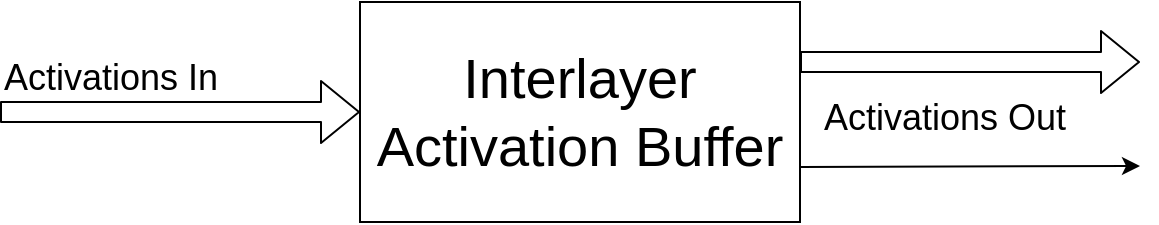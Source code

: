 <mxfile version="10.7.7" type="device"><diagram id="3coJDQMQ5uPXaP_oqV4V" name="Page-1"><mxGraphModel dx="465" dy="275" grid="1" gridSize="10" guides="1" tooltips="1" connect="1" arrows="1" fold="1" page="1" pageScale="1" pageWidth="827" pageHeight="1169" math="0" shadow="0"><root><mxCell id="0"/><mxCell id="1" parent="0"/><mxCell id="4Dwcrw80AuLCIMraApN8-1" value="&lt;font style=&quot;font-size: 28px&quot;&gt;Interlayer Activation Buffer&lt;/font&gt;" style="rounded=0;whiteSpace=wrap;html=1;" parent="1" vertex="1"><mxGeometry x="270" y="290" width="220" height="110" as="geometry"/></mxCell><mxCell id="4Dwcrw80AuLCIMraApN8-3" value="" style="shape=flexArrow;endArrow=classic;html=1;entryX=0;entryY=0.5;entryDx=0;entryDy=0;" parent="1" target="4Dwcrw80AuLCIMraApN8-1" edge="1"><mxGeometry width="50" height="50" relative="1" as="geometry"><mxPoint x="90" y="345" as="sourcePoint"/><mxPoint x="180" y="330" as="targetPoint"/></mxGeometry></mxCell><mxCell id="4Dwcrw80AuLCIMraApN8-4" value="" style="shape=flexArrow;endArrow=classic;html=1;" parent="1" edge="1"><mxGeometry width="50" height="50" relative="1" as="geometry"><mxPoint x="490" y="320" as="sourcePoint"/><mxPoint x="660" y="320" as="targetPoint"/></mxGeometry></mxCell><mxCell id="4Dwcrw80AuLCIMraApN8-5" value="" style="endArrow=classic;html=1;exitX=1;exitY=0.75;exitDx=0;exitDy=0;" parent="1" source="4Dwcrw80AuLCIMraApN8-1" edge="1"><mxGeometry width="50" height="50" relative="1" as="geometry"><mxPoint x="470" y="460" as="sourcePoint"/><mxPoint x="660" y="372" as="targetPoint"/></mxGeometry></mxCell><mxCell id="4Dwcrw80AuLCIMraApN8-6" value="&lt;font style=&quot;font-size: 18px&quot;&gt;Activations In&lt;/font&gt;" style="text;html=1;resizable=0;points=[];autosize=1;align=left;verticalAlign=top;spacingTop=-4;" parent="1" vertex="1"><mxGeometry x="90" y="315" width="120" height="20" as="geometry"/></mxCell><mxCell id="4Dwcrw80AuLCIMraApN8-7" value="&lt;font&gt;&lt;font style=&quot;font-size: 18px&quot;&gt;Activations Out&lt;/font&gt;&lt;br&gt;&lt;/font&gt;" style="text;html=1;resizable=0;points=[];autosize=1;align=left;verticalAlign=top;spacingTop=-4;" parent="1" vertex="1"><mxGeometry x="500" y="335" width="140" height="20" as="geometry"/></mxCell></root></mxGraphModel></diagram></mxfile>